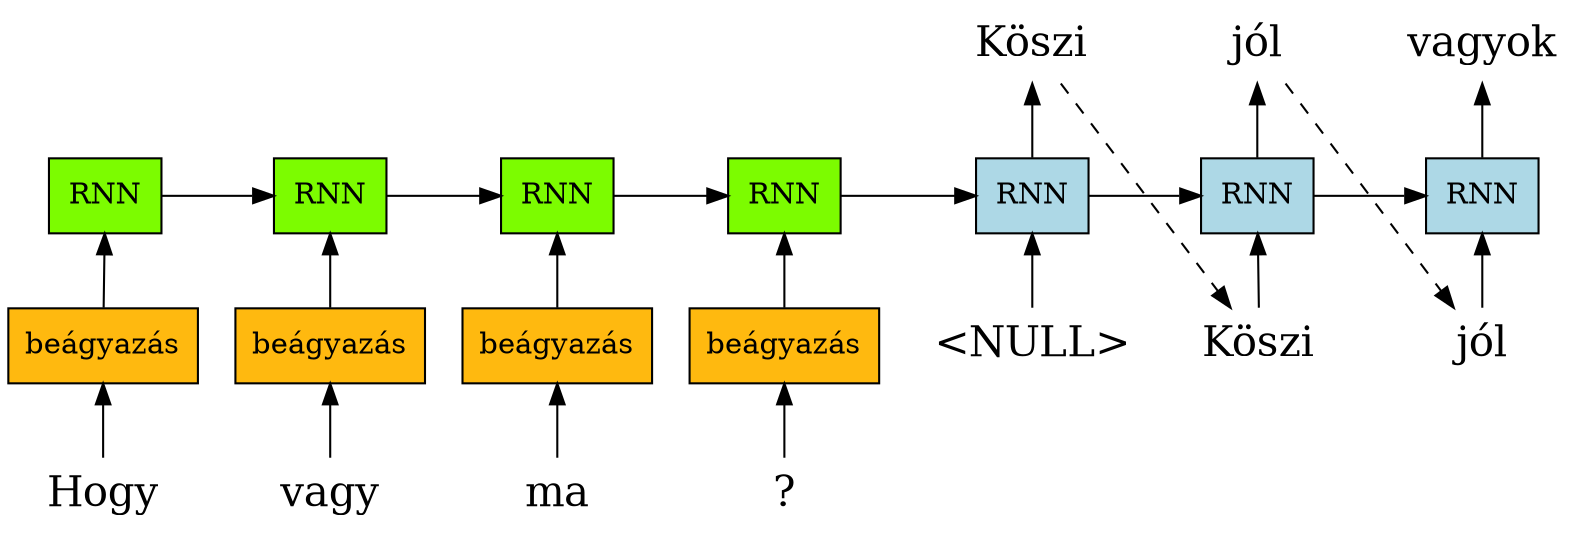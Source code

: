 digraph transformer {
    graph [dpi=300]
    rankdir = "BT"
    splines="false"

    encoder_in1 [label="Hogy", shape="plaintext", fontsize=20]
    encoder_in2 [label="vagy", shape="plaintext", fontsize=20]
    encoder_in3 [label="ma", shape="plaintext", fontsize=20]
    encoder_in4 [label="?", shape="plaintext", fontsize=20]

    embed1 [label="beágyazás", shape="rectangle", style="filled", fillcolor="darkgoldenrod1"]
    embed2 [label="beágyazás", shape="rectangle", style="filled", fillcolor="darkgoldenrod1"]
    embed3 [label="beágyazás", shape="rectangle", style="filled", fillcolor="darkgoldenrod1"]
    embed4 [label="beágyazás", shape="rectangle", style="filled", fillcolor="darkgoldenrod1"]        
    
    rnn1 [label="RNN", shape="rectangle", style="filled", fillcolor="lawngreen"]
    rnn2 [label="RNN", shape="rectangle", style="filled", fillcolor="lawngreen"]
    rnn3 [label="RNN", shape="rectangle", style="filled", fillcolor="lawngreen"]
    rnn4 [label="RNN", shape="rectangle", style="filled", fillcolor="lawngreen"]

    decoder_in1 [label="<NULL>", shape="plaintext", fontsize=20]
    decoder_in2 [label="Köszi", shape="plaintext", fontsize=20]
    decoder_in3 [label="jól", shape="plaintext", fontsize=20] 
    
    rnn5 [label="RNN", shape="rectangle", style="filled", fillcolor="lightblue"]
    rnn6 [label="RNN", shape="rectangle", style="filled", fillcolor="lightblue"]
    rnn7 [label="RNN", shape="rectangle", style="filled", fillcolor="lightblue"]
    
    output1 [label="Köszi", shape="plaintext", fontsize=20]
    output2 [label="jól", shape="plaintext", fontsize=20]
    output3 [label="vagyok", shape="plaintext", fontsize=20]

    {rank="same"; embed1; embed2; embed3; embed4; decoder_in1; decoder_in2; decoder_in3;}
    {rank="same"; rnn1; rnn2; rnn3; rnn4; rnn5; rnn6; rnn7;}

    encoder_in1 -> embed1
    encoder_in2 -> embed2
    encoder_in3 -> embed3
    encoder_in4 -> embed4

    embed1 -> rnn1
    embed2 -> rnn2
    embed3 -> rnn3
    embed4 -> rnn4

    rnn5 -> output1
    rnn6 -> output2
    rnn7 -> output3

    decoder_in1 -> rnn5
    decoder_in2 -> rnn6
    decoder_in3 -> rnn7

    output1 -> decoder_in2 [constraint="false", style="dashed"]
    output2 -> decoder_in3 [constraint="false", style="dashed"]
    
    rnn1:e -> rnn2:w [minlen=3]
    rnn2:e -> rnn3:w [minlen=3]
    rnn3:e -> rnn4:w [minlen=3]
    rnn4:e -> rnn5:w [minlen=3]
    rnn5:e -> rnn6:w [minlen=3]
    rnn6:e -> rnn7:w [minlen=3]
}